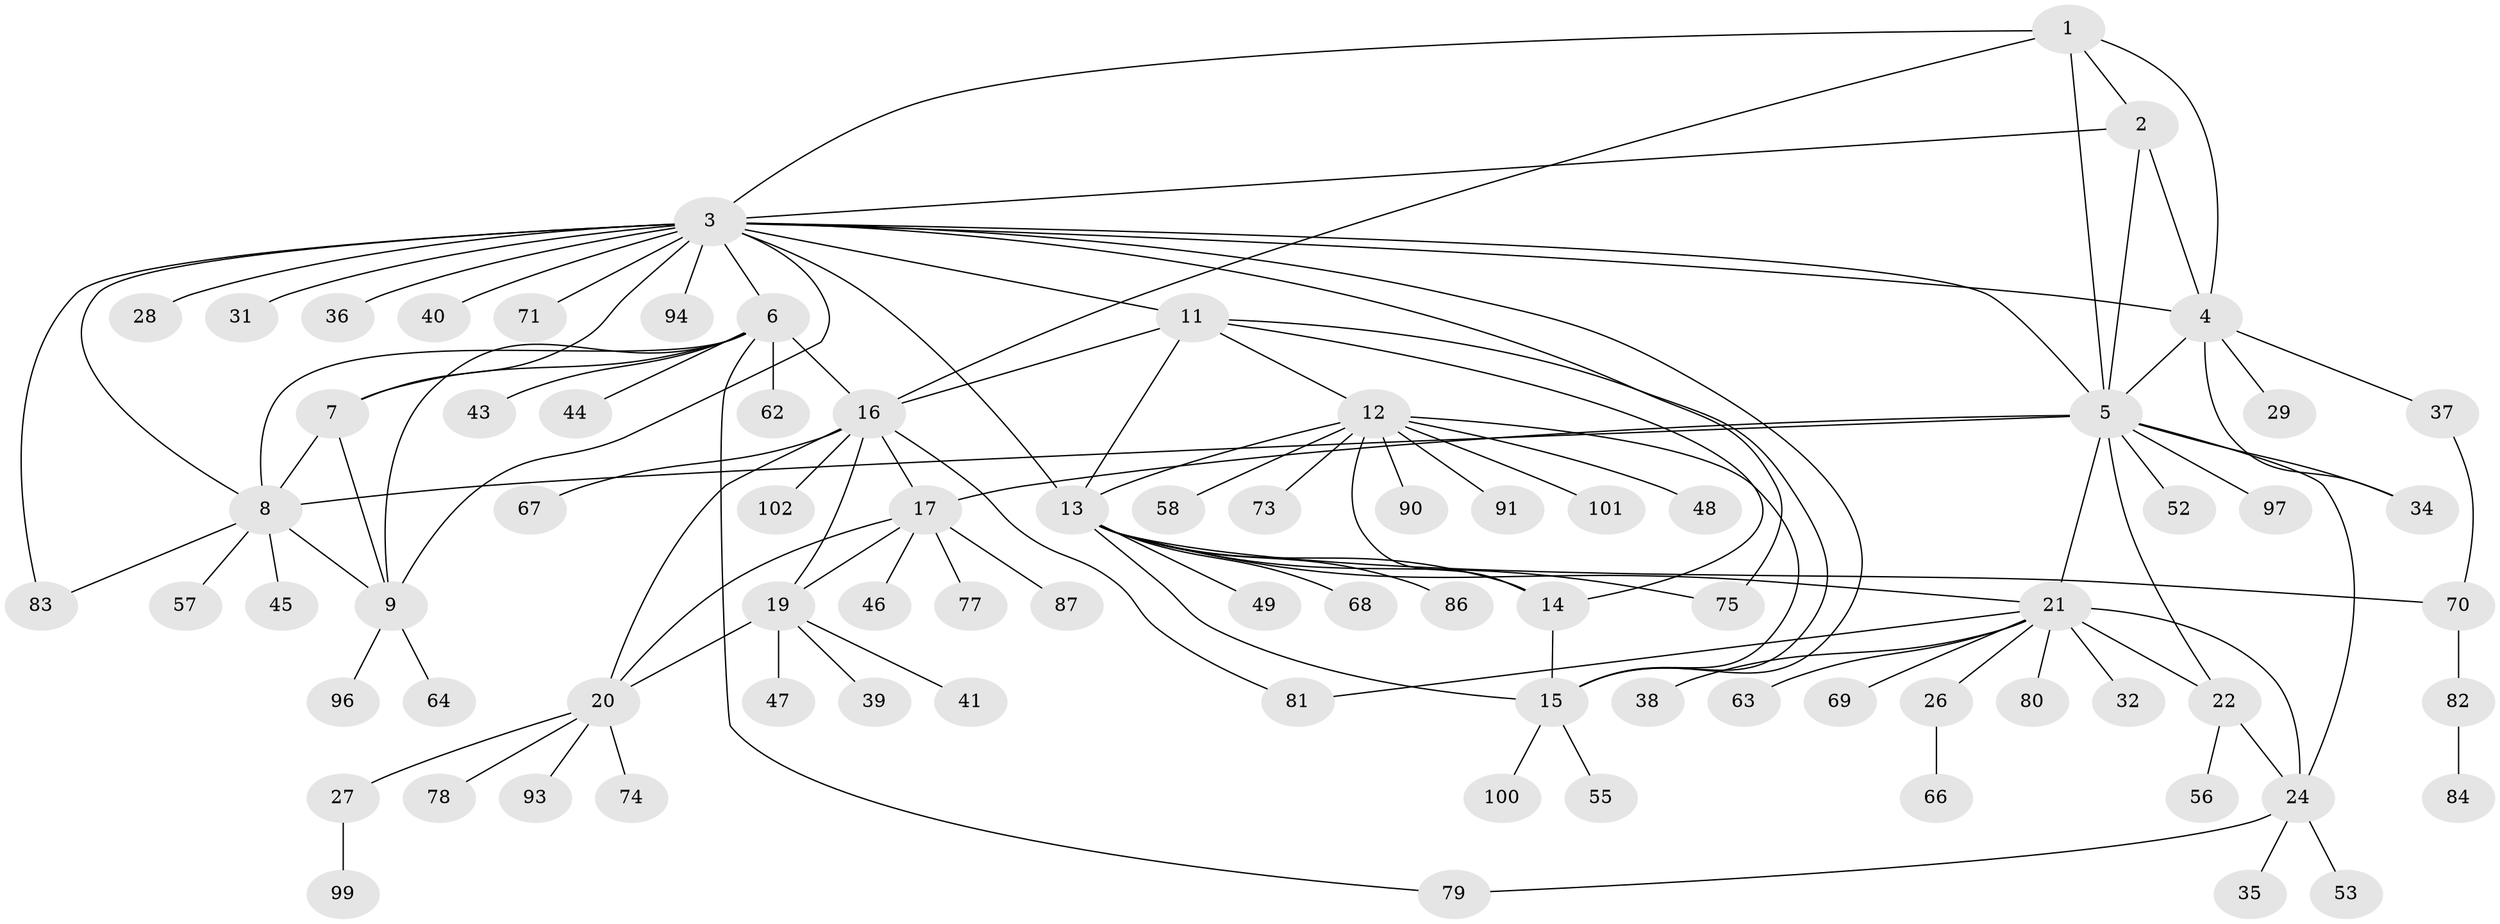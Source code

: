 // original degree distribution, {5: 0.04854368932038835, 4: 0.019417475728155338, 14: 0.009708737864077669, 8: 0.04854368932038835, 6: 0.02912621359223301, 9: 0.04854368932038835, 7: 0.019417475728155338, 11: 0.019417475728155338, 12: 0.009708737864077669, 2: 0.10679611650485436, 1: 0.6116504854368932, 3: 0.02912621359223301}
// Generated by graph-tools (version 1.1) at 2025/11/02/27/25 16:11:29]
// undirected, 80 vertices, 116 edges
graph export_dot {
graph [start="1"]
  node [color=gray90,style=filled];
  1;
  2;
  3 [super="+10"];
  4 [super="+50"];
  5 [super="+23"];
  6 [super="+33"];
  7 [super="+88"];
  8 [super="+42"];
  9 [super="+72"];
  11;
  12 [super="+30"];
  13 [super="+85"];
  14 [super="+65"];
  15 [super="+59"];
  16 [super="+18"];
  17 [super="+95"];
  19 [super="+54"];
  20 [super="+51"];
  21 [super="+25"];
  22 [super="+92"];
  24 [super="+61"];
  26;
  27;
  28;
  29;
  31;
  32 [super="+60"];
  34 [super="+89"];
  35;
  36;
  37;
  38;
  39;
  40;
  41;
  43;
  44;
  45;
  46;
  47;
  48;
  49;
  52;
  53;
  55;
  56;
  57;
  58;
  62;
  63;
  64;
  66;
  67;
  68;
  69;
  70 [super="+76"];
  71;
  73;
  74;
  75;
  77;
  78;
  79;
  80;
  81 [super="+98"];
  82 [super="+103"];
  83;
  84;
  86;
  87;
  90;
  91;
  93;
  94;
  96;
  97;
  99;
  100;
  101;
  102;
  1 -- 2;
  1 -- 3;
  1 -- 4;
  1 -- 5;
  1 -- 16;
  2 -- 3;
  2 -- 4;
  2 -- 5;
  3 -- 4;
  3 -- 5;
  3 -- 13;
  3 -- 28 [weight=2];
  3 -- 31;
  3 -- 36;
  3 -- 40;
  3 -- 75;
  3 -- 83;
  3 -- 94;
  3 -- 15;
  3 -- 6;
  3 -- 7;
  3 -- 8;
  3 -- 9;
  3 -- 71;
  3 -- 11;
  4 -- 5;
  4 -- 29;
  4 -- 34;
  4 -- 37;
  5 -- 97;
  5 -- 34;
  5 -- 8;
  5 -- 17;
  5 -- 52;
  5 -- 21 [weight=2];
  5 -- 22;
  5 -- 24;
  6 -- 7;
  6 -- 8;
  6 -- 9;
  6 -- 16;
  6 -- 44;
  6 -- 62;
  6 -- 79;
  6 -- 43;
  7 -- 8;
  7 -- 9;
  8 -- 9;
  8 -- 45;
  8 -- 83;
  8 -- 57;
  9 -- 64;
  9 -- 96;
  11 -- 12;
  11 -- 13;
  11 -- 14;
  11 -- 15;
  11 -- 16;
  12 -- 13;
  12 -- 14;
  12 -- 15;
  12 -- 48;
  12 -- 58;
  12 -- 73;
  12 -- 90;
  12 -- 91;
  12 -- 101;
  13 -- 14;
  13 -- 15;
  13 -- 49;
  13 -- 68;
  13 -- 70;
  13 -- 75;
  13 -- 86;
  13 -- 21;
  14 -- 15;
  15 -- 55;
  15 -- 100;
  16 -- 17 [weight=2];
  16 -- 19 [weight=2];
  16 -- 20 [weight=2];
  16 -- 67;
  16 -- 81;
  16 -- 102;
  17 -- 19;
  17 -- 20;
  17 -- 46;
  17 -- 77;
  17 -- 87;
  19 -- 20;
  19 -- 39;
  19 -- 41;
  19 -- 47;
  20 -- 27;
  20 -- 74;
  20 -- 78;
  20 -- 93;
  21 -- 22 [weight=2];
  21 -- 24 [weight=2];
  21 -- 80;
  21 -- 32;
  21 -- 69;
  21 -- 38;
  21 -- 81;
  21 -- 26;
  21 -- 63;
  22 -- 24;
  22 -- 56;
  24 -- 35;
  24 -- 53;
  24 -- 79;
  26 -- 66;
  27 -- 99;
  37 -- 70;
  70 -- 82;
  82 -- 84;
}
